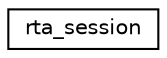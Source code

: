 digraph G
{
  edge [fontname="Helvetica",fontsize="10",labelfontname="Helvetica",labelfontsize="10"];
  node [fontname="Helvetica",fontsize="10",shape=record];
  rankdir="LR";
  Node1 [label="rta_session",height=0.2,width=0.4,color="black", fillcolor="white", style="filled",URL="$structrta__session.html"];
}
